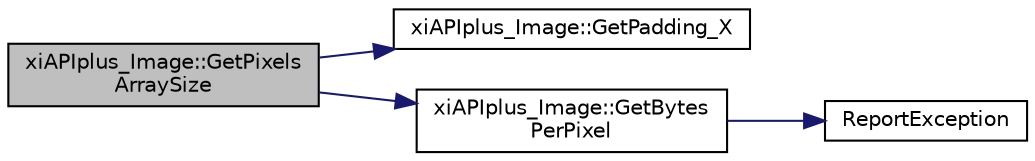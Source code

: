 digraph "xiAPIplus_Image::GetPixelsArraySize"
{
  edge [fontname="Helvetica",fontsize="10",labelfontname="Helvetica",labelfontsize="10"];
  node [fontname="Helvetica",fontsize="10",shape=record];
  rankdir="LR";
  Node46 [label="xiAPIplus_Image::GetPixels\lArraySize",height=0.2,width=0.4,color="black", fillcolor="grey75", style="filled", fontcolor="black"];
  Node46 -> Node47 [color="midnightblue",fontsize="10",style="solid",fontname="Helvetica"];
  Node47 [label="xiAPIplus_Image::GetPadding_X",height=0.2,width=0.4,color="black", fillcolor="white", style="filled",URL="$classxi_a_p_iplus___image.html#ad287c354fd56bbd4232e1b8b1b079ad8"];
  Node46 -> Node48 [color="midnightblue",fontsize="10",style="solid",fontname="Helvetica"];
  Node48 [label="xiAPIplus_Image::GetBytes\lPerPixel",height=0.2,width=0.4,color="black", fillcolor="white", style="filled",URL="$classxi_a_p_iplus___image.html#ac52911497a8a3f126515b2f2c76e0ac1"];
  Node48 -> Node49 [color="midnightblue",fontsize="10",style="solid",fontname="Helvetica"];
  Node49 [label="ReportException",height=0.2,width=0.4,color="black", fillcolor="white", style="filled",URL="$xi_api_plus_ocv_8cpp.html#ac977696328796b16af4d36af03181d98"];
}
